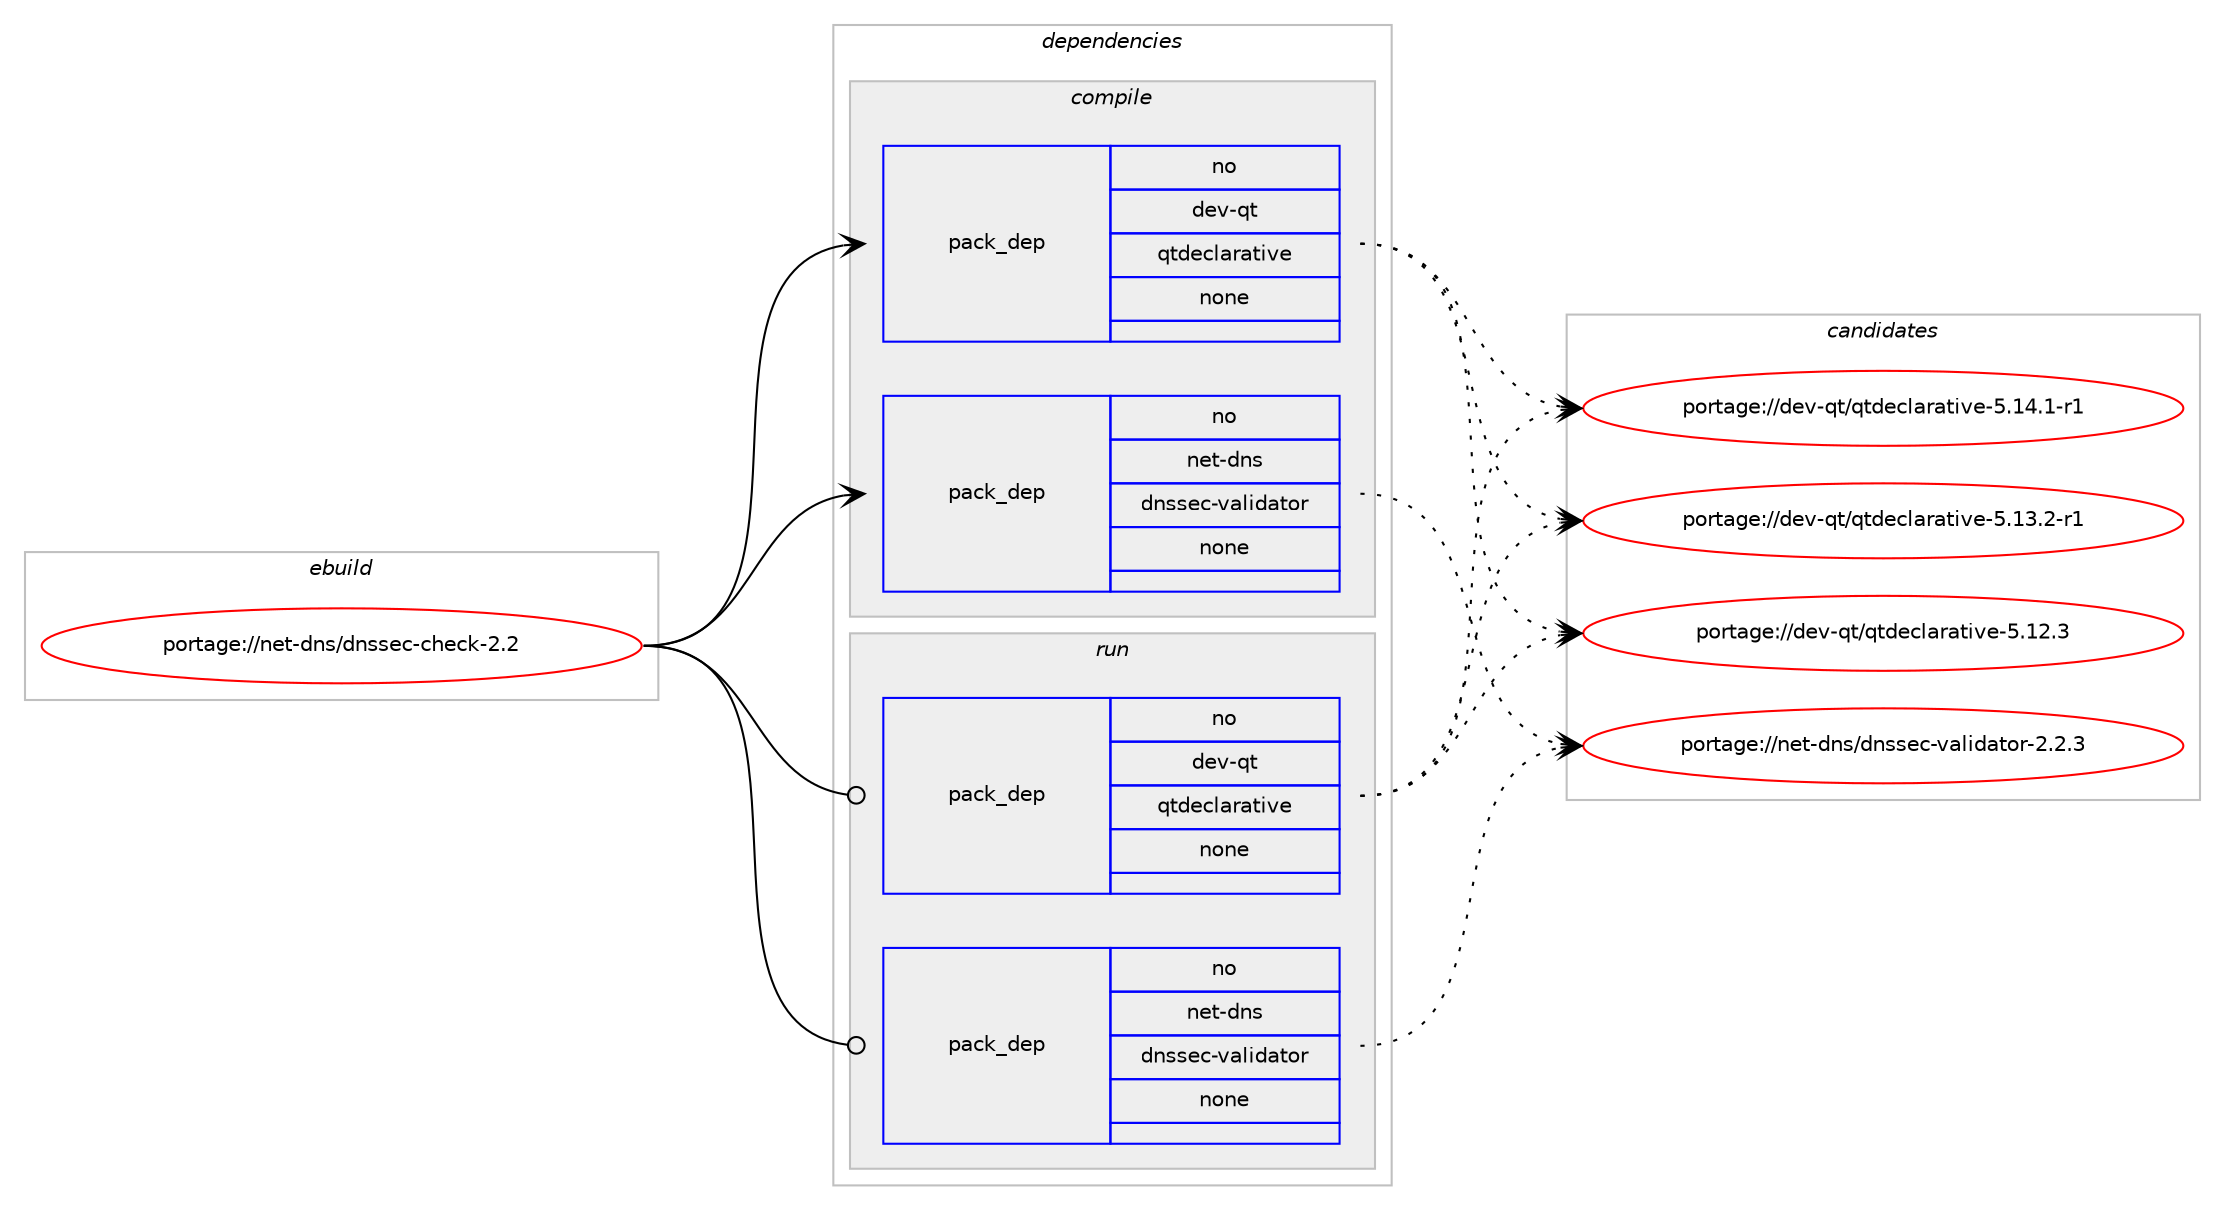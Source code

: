 digraph prolog {

# *************
# Graph options
# *************

newrank=true;
concentrate=true;
compound=true;
graph [rankdir=LR,fontname=Helvetica,fontsize=10,ranksep=1.5];#, ranksep=2.5, nodesep=0.2];
edge  [arrowhead=vee];
node  [fontname=Helvetica,fontsize=10];

# **********
# The ebuild
# **********

subgraph cluster_leftcol {
color=gray;
rank=same;
label=<<i>ebuild</i>>;
id [label="portage://net-dns/dnssec-check-2.2", color=red, width=4, href="../net-dns/dnssec-check-2.2.svg"];
}

# ****************
# The dependencies
# ****************

subgraph cluster_midcol {
color=gray;
label=<<i>dependencies</i>>;
subgraph cluster_compile {
fillcolor="#eeeeee";
style=filled;
label=<<i>compile</i>>;
subgraph pack50491 {
dependency65181 [label=<<TABLE BORDER="0" CELLBORDER="1" CELLSPACING="0" CELLPADDING="4" WIDTH="220"><TR><TD ROWSPAN="6" CELLPADDING="30">pack_dep</TD></TR><TR><TD WIDTH="110">no</TD></TR><TR><TD>dev-qt</TD></TR><TR><TD>qtdeclarative</TD></TR><TR><TD>none</TD></TR><TR><TD></TD></TR></TABLE>>, shape=none, color=blue];
}
id:e -> dependency65181:w [weight=20,style="solid",arrowhead="vee"];
subgraph pack50492 {
dependency65182 [label=<<TABLE BORDER="0" CELLBORDER="1" CELLSPACING="0" CELLPADDING="4" WIDTH="220"><TR><TD ROWSPAN="6" CELLPADDING="30">pack_dep</TD></TR><TR><TD WIDTH="110">no</TD></TR><TR><TD>net-dns</TD></TR><TR><TD>dnssec-validator</TD></TR><TR><TD>none</TD></TR><TR><TD></TD></TR></TABLE>>, shape=none, color=blue];
}
id:e -> dependency65182:w [weight=20,style="solid",arrowhead="vee"];
}
subgraph cluster_compileandrun {
fillcolor="#eeeeee";
style=filled;
label=<<i>compile and run</i>>;
}
subgraph cluster_run {
fillcolor="#eeeeee";
style=filled;
label=<<i>run</i>>;
subgraph pack50493 {
dependency65183 [label=<<TABLE BORDER="0" CELLBORDER="1" CELLSPACING="0" CELLPADDING="4" WIDTH="220"><TR><TD ROWSPAN="6" CELLPADDING="30">pack_dep</TD></TR><TR><TD WIDTH="110">no</TD></TR><TR><TD>dev-qt</TD></TR><TR><TD>qtdeclarative</TD></TR><TR><TD>none</TD></TR><TR><TD></TD></TR></TABLE>>, shape=none, color=blue];
}
id:e -> dependency65183:w [weight=20,style="solid",arrowhead="odot"];
subgraph pack50494 {
dependency65184 [label=<<TABLE BORDER="0" CELLBORDER="1" CELLSPACING="0" CELLPADDING="4" WIDTH="220"><TR><TD ROWSPAN="6" CELLPADDING="30">pack_dep</TD></TR><TR><TD WIDTH="110">no</TD></TR><TR><TD>net-dns</TD></TR><TR><TD>dnssec-validator</TD></TR><TR><TD>none</TD></TR><TR><TD></TD></TR></TABLE>>, shape=none, color=blue];
}
id:e -> dependency65184:w [weight=20,style="solid",arrowhead="odot"];
}
}

# **************
# The candidates
# **************

subgraph cluster_choices {
rank=same;
color=gray;
label=<<i>candidates</i>>;

subgraph choice50491 {
color=black;
nodesep=1;
choice1001011184511311647113116100101991089711497116105118101455346495246494511449 [label="portage://dev-qt/qtdeclarative-5.14.1-r1", color=red, width=4,href="../dev-qt/qtdeclarative-5.14.1-r1.svg"];
choice1001011184511311647113116100101991089711497116105118101455346495146504511449 [label="portage://dev-qt/qtdeclarative-5.13.2-r1", color=red, width=4,href="../dev-qt/qtdeclarative-5.13.2-r1.svg"];
choice100101118451131164711311610010199108971149711610511810145534649504651 [label="portage://dev-qt/qtdeclarative-5.12.3", color=red, width=4,href="../dev-qt/qtdeclarative-5.12.3.svg"];
dependency65181:e -> choice1001011184511311647113116100101991089711497116105118101455346495246494511449:w [style=dotted,weight="100"];
dependency65181:e -> choice1001011184511311647113116100101991089711497116105118101455346495146504511449:w [style=dotted,weight="100"];
dependency65181:e -> choice100101118451131164711311610010199108971149711610511810145534649504651:w [style=dotted,weight="100"];
}
subgraph choice50492 {
color=black;
nodesep=1;
choice110101116451001101154710011011511510199451189710810510097116111114455046504651 [label="portage://net-dns/dnssec-validator-2.2.3", color=red, width=4,href="../net-dns/dnssec-validator-2.2.3.svg"];
dependency65182:e -> choice110101116451001101154710011011511510199451189710810510097116111114455046504651:w [style=dotted,weight="100"];
}
subgraph choice50493 {
color=black;
nodesep=1;
choice1001011184511311647113116100101991089711497116105118101455346495246494511449 [label="portage://dev-qt/qtdeclarative-5.14.1-r1", color=red, width=4,href="../dev-qt/qtdeclarative-5.14.1-r1.svg"];
choice1001011184511311647113116100101991089711497116105118101455346495146504511449 [label="portage://dev-qt/qtdeclarative-5.13.2-r1", color=red, width=4,href="../dev-qt/qtdeclarative-5.13.2-r1.svg"];
choice100101118451131164711311610010199108971149711610511810145534649504651 [label="portage://dev-qt/qtdeclarative-5.12.3", color=red, width=4,href="../dev-qt/qtdeclarative-5.12.3.svg"];
dependency65183:e -> choice1001011184511311647113116100101991089711497116105118101455346495246494511449:w [style=dotted,weight="100"];
dependency65183:e -> choice1001011184511311647113116100101991089711497116105118101455346495146504511449:w [style=dotted,weight="100"];
dependency65183:e -> choice100101118451131164711311610010199108971149711610511810145534649504651:w [style=dotted,weight="100"];
}
subgraph choice50494 {
color=black;
nodesep=1;
choice110101116451001101154710011011511510199451189710810510097116111114455046504651 [label="portage://net-dns/dnssec-validator-2.2.3", color=red, width=4,href="../net-dns/dnssec-validator-2.2.3.svg"];
dependency65184:e -> choice110101116451001101154710011011511510199451189710810510097116111114455046504651:w [style=dotted,weight="100"];
}
}

}
